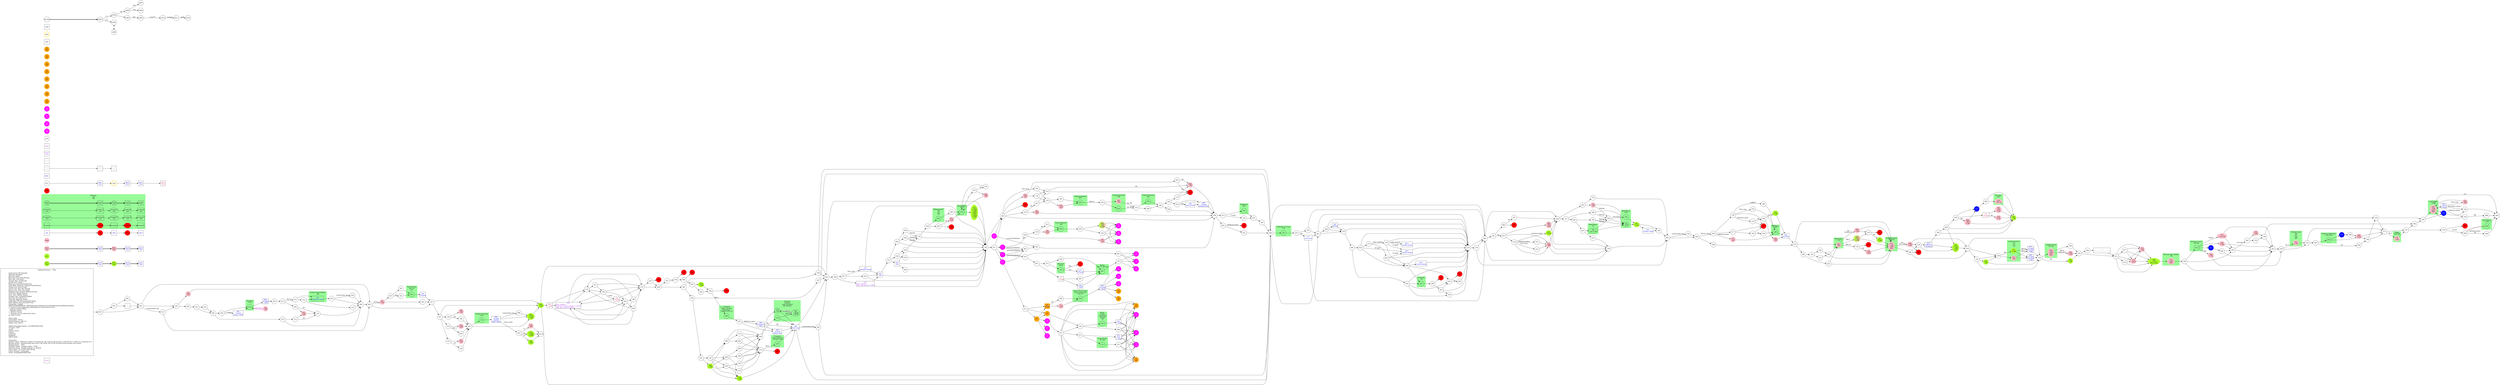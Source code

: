 digraph {
	// graph defaults
	rankdir=LR
	mclimit=50
	nodesep=.3 // changes horizontal separation of nodes
	ranksep=.4 // changes vertical separation of nodes
	node [height=.7
		width=.7
		shape=ellipse
		margin=0]
	edge[weight=5]
	stylesheet="../style.css"
	
	subgraph ShopMenu {
		node [fontcolor = "purple" shape = "rect" margin = 0.1]
		menu
	}

	// a box for a graph label
	// note that you can override the defaults set above
	title [label = "Fighting Fantasy --: Title\n\n \
		Light Green Fill: Benefits\l \
		Pink Fill: Penalties\l \
		Red Fill: Death\l \
		Blue Text: Key Items/Events\l \
		Red Text: Lost Items\l \
		Orange Text: Codewords\l \
		Purple Text: Shops\l \
		Blue Line: Forced Items/Events\l \
		Light Blue Text/Line: Optional Items/Events\l \
		Purple Line: Dice Events\l \
		Green Line: Stat Test Passed\l \
		Brown Line: Stat Test Failed\l \
		Magenta Line: Combat Related Events\l \
		Grey Text: Riddle Answer\l \
		Grey Line: Hidden Option\l \
		Orange Line: Codewords/Spells\l \
		Red Line: Possible Error\l \
		Gold Fill: Required Nodes\l \
		Light Blue Fill: Recommended Nodes\l \
		Gold Outline: Recommended Path\l \
		Green Box: Combat\l \
		SK/ST/LK/AT/AR/RS/AL: Skill/Stamina/Luck/Attack Strength/Attack Round/Resolve/Alarm\l \
		?: Chance of this happening, depending on instructions in text\l \
		*: Special Combat Rules\l \
		-: Negative Status\l \
		+: Positive Status\l \
		^: Damage can be reduced by items\l \
		@: Take 2 items\l\l \
		Starts with:\l \
		Initial Skill: 1d6+6\l \
		Initial Stamina: 2d6+12\l \
		Initial Luck: 1d6+6\l\l \
		skill/stamina/luck potion: +all SK/ST/LK&1ILK\l \
		10 meal: +4ST\l \
		sword\l \
		leather armor\l \
		lantern\l \
		tinderbox\l \
		backpack\l \
		2d6+6 gold\l\l \
		Comments:\l \
		Shadow cloak - Whenever asked to increase AL, the amount of increase is reduced by 1, down to a minimum of 1.\l \
		Resolve potion - Automatically pass next 2 RS check, but no RS increase from passing such check.\l \
		Healing herbs - +6ST.\l \
		Polished shield - Undead suffers -1ESK.\l \
		Qadarnai spear - Double damage vs undead.\l \
		Lhyss elixir - Go to 035 when drunk.\l \
		Chaos Shaman: -1ST/round\l \
		Order: item/gold/AT/SK/ST/LK\l \
		"
		shape = "box"
		margin = 0.1]
		
	subgraph Boost {
		node [style = "filled" color = "greenyellow"]
		boo1 [label = "\N\n text"]
		boo3 [label = "\N\n text"]
		078 [color = "greenyellow:pink" label = "\N\n -2ST\n +1RS"]
		094 [label = "\N\n +3ST"]
		100 [label = "\N\n +1LK?\n (first door)"]
		108 [label = "\N\n +1RS"]
		147 [label = "\N\n +1RS"]
		149 [label = "\N\n +1RS"]
		164 [label = "\N\n -1AL"]
		214 [label = "\N\n +1RS"]
		226 [color = "greenyellow:pink" label = "\N\n +1LK\n +2AL"]
		262 [label = "\N\n +1RS"]
		267 [label = "\N\n +1LK"]
		275 [label = "\N\n +1IFK\n +1FK"]
		283 [label = "\N\n +1LK"]
		302 [label = "\N\n -1AL"]
		308 [label = "\N\n +6ST"]
		313 [label = "\N\n +1LK\n +1RS\n -2AL"]
		316 [label = "\N\n +1ISK\n +1SK\n +4IST\n +4ST\n +3ILK\n +3LK"]
		318 [label = "\N\n -2AL"]
		319 [label = "\N\n +1LK"]
		382 [label = "\N\n +1ILK\n +1LK"]
		bstt
	}

	subgraph Damage {
		node [style = "filled" color = "pink"]
		dam1 [label = "\N\n text"]
		dam3 [label = "\N\n text"]
		004 [label = "\N\n -4ST"]
		014 [label = "\N\n -4ST"]
		039 [label = "\N\n -2ST"]
		042 [label = "\N\n -2ST"]
		045 [label = "\N\n -2ST"]
		066 [label = "\N\n -4ST\n +3AL"]
		072 [label = "\N\n -2ST"]
		075 [label = "\N\n -1ST"]
		076 [label = "\N\n +3AL"]
		089 [label = "\N\n -4ST\n -2RS"]
		090 [label = "\N\n -1ST"]
		104 [label = "\N\n +5AL"]
		106 [label = "\N\n +3AL"]
		109 [label = "\N\n -2RS"]
		111 [label = "\N\n -2ST"]
		148 [label = "\N\n +4AL"]
		152 [label = "\N\n -2ST"]
		154 [label = "\N\n -4ST"]
		158 [label = "\N\n -4ST"]
		159 [label = "\N\n +7AL"]
		166 [label = "\N\n -3ST"]
		172 [label = "\N\n -1dST"]
		177 [label = "\N\n -2ST"]
		188 [label = "\N\n +2AL"]
		195 [label = "\N\n -3ST\n +3AL"]
		201 [label = "\N\n -1ST"]
		207 [label = "\N\n -3ST"]
		221 [label = "\N\n -2ST"]
		222 [label = "\N\n +3AL"]
		250 [label = "\N\n -1SK\n -1DG?\n (RS)"]
		255 [label = "\N\n -1LK"]
		256 [label = "\N\n -5ST"]
		278 [label = "\N\n +2AL"]
		279 [label = "\N\n +AR AL"]
		284 [label = "\N\n +4AL"]
		288 [label = "\N\n +2AL\n -4ST?\n (RS)"]
		310 [label = "\N\n -2ST"]
		330 [label = "\N\n +2AL?\n (RS)"]
		344 [label = "\N\n -3ST"]
		345 [label = "\N\n -4ST"]
		349 [label = "\N\n +3AL"]
		355 [label = "\N\n +1d-1dAL"]
		376 [label = "\N\n -1SK"]
		379 [label = "\N\n +1AL\n -1AT?\n (RS)"]
		385 [label = "\N\n +2AL"]
		394 [label = "\N\n -3ST"]
		397 [label = "\N\n -2ST"]
		ddgg
	}
	
	subgraph Death {
		node [style = "filled" color = "red"]
		ddt
		ddt2
		monddt
		monddt2
		015
		018
		022
		056
		059
		070
		136
		155
		220
		259
		282
		286
		295
		339
		347
		364
		393
		399
		ddtt
	}

	subgraph Key_Item {
		node [fontcolor = "blue" shape = "rect"]
		key1 [label = "\N\n info" tooltip = "info text"]
		key2 [label = "\N\n text"]
		key3 [label = "\N\n text"]
		key4 [fontcolor = "crimson" label = "\N\n -text"]
		boo2 [class = "bst" label = "\N\n text"]
		boo4 [class = "bst" label = "\N\n text"]
		boo5 [class = "bst" label = "\N\n text"]
		dam2 [class = "ddg" label = "\N\n text"]
		dam4 [class = "ddg" label = "\N\n text"]
		dam5 [class = "ddg" label = "\N\n text"]
		opt
		opt2 [class = "bst"]
		opt3 [class = "bst"]
		005 [fontcolor = "crimson" label = "\N\n -1 gold"]
		033 [label = "\N\n shadow cloak"]
		043 [label = "\N\n info" tooltip = "Iola knows charm"]
		062 [label = "\N\n 10 gold\n 1 meal"]
		092 [class = "bst" label = "\N\n 50 gold\n +2ST"]
		117 [label = "\N\n iron mace"]
		137 [fontcolor = "crimson" label = "\N\n -? gold"]
		143 [label = "\N+\n resolve potion"]
		145 [class = "ddg" label = "\N\n -3ST?\n (!item)"]
		153 [label = "\N\n polished shield"]
		156 [fontcolor = "crimson" label = "\N\n -? gold"]
		175 [fontcolor = "crimson" label = "\N\n -weapon"]
		203 [label = "\N\n halberd?\n (-weapon)"]
		205 [label = "\N\n Morlak"]
		225 [label = "\N+\n resolve potion"]
		227 [label = "\N\n 25 gold"]
		241 [label = "\N\n 25 gold"]
		246 [label = "\N\n iron key"]
		247 [class = "ddg" label = "\N\n 10 gold\n iron key\n +4AL"]
		248 [label = "\N\n ? gold"]
		271 [label = "\N\n Paz\n -1 meal"]
		272 [label = "\N\n Qadarnai spear"]
		291 [label = "\N\n 6 gold"]
		296 [label = "\N\n 10 gold\n Motris coin"]
		307 [label = "\N+\n resolve potion"]
		326 [label = "\N\n iron key?\n (SK)"]
		333 [label = "\N\n info" tooltip = "Qadarnai spear, disruption charm, finger of Lhyss"]
		348 [label = "\N\n ages amulet"]
		351 [label = "\N\n 7 gold"]
		365 [class = "ddg" label = "\N\n 10 gold\n iron key\n +1AL"]
		368 [label = "\N\n 25 gold\n whistle\n Lhyss elixir"]
		386 [label = "\N\n Fays ring"]
		392 [label = "\N\n -2 meal\n sword +1DG"]
		398 [label = "\N\n 10 gold\n healing herbs"]
		kkyy
	}
	
	subgraph Key_Word {
		node [fontcolor = "grey" shape = "rect"]
		wrd1 [label = "\N\n text"]
		wrd2 [label = "\N\n text"]
		wrd3 [label = "\N\n text"]
		121 [label = "\N\n pirate"]
		123 [label = "\N\n disruption charm: 253"]
		wrdd
	}
	
	subgraph Shop {
		node [fontcolor = "purple" shape = "rect"]
		shop1 [label = "\N\n text"]
		064 [label = "\N\n 45g: puffball\l 30g (x2): healing potion (+all ST)\l 65g: fine armor (-1EDG)\l"]
		105 [label = "\N\n 15g: 3 meals\l 50g: skill potion (+1SK)\l"]
		shpp
	}
	
	subgraph Combat {
		style = "filled" color = "palegreen"
		subgraph cluster_00 {
			label = "Monster\n 0/0\n 0/0"
			mon1 [label = "\N\n text"]
			mon2 [shape = "rect" class = "kky" label = "\N\n text"]
			mon3 [label = "\N\n text"]
			mon4 [shape = "rect" class = "kky" label = "\N\n text"]
			mon5 [shape = "rect" class = "kky" label = "\N\n text"]
			monboo1 [class = "bst" label = "\N\n text"]
			monboo2 [shape = "rect" class = "bst kky" label = "\N\n text"]
			monboo3 [class = "bst" label = "\N\n text"]
			monboo4 [shape = "rect" class = "bst kky" label = "\N\n text"]
			monboo5 [shape = "rect" class = "bst kky" label = "\N\n text"]
			mondam1 [class = "ddg" label = "\N\n text"]
			mondam2 [shape = "rect" class = "ddg kky" label = "\N\n text"]
			mondam3 [class = "ddg" label = "\N\n text"]
			mondam4 [shape = "rect" class = "ddg kky" label = "\N\n text"]
			mondam5 [shape = "rect" class = "ddg kky" label = "\N\n text"]
			monopt [shape = "rect" class = "bst kky"]
			monddt
			monopt2 [shape = "rect" class = "bst kky"]
			monddt2
			monopt3 [shape = "rect" class = "bst kky"]
		}

		subgraph cluster_01 {
			label = "Chaos Pirate Ogre\n Chaos Pirate Orc\n 7/10 7/7"
			006
		}
		
		subgraph cluster_02 {
			label = "Lord Mortis\n 11/20"
			028
		}
		
		subgraph cluster_03 {
			label = "Baldy\n Tusker\n Shortstuff\n 6/8 6/9\n 9/6"
			036
		}
		
		subgraph cluster_04 {
			label = "Werewight\n 7/12"
			042
		}
		
		subgraph cluster_05 {
			label = "Chaos Shaman*\n 8/9"
			058
		}
		
		subgraph cluster_06 {
			label = "Wight\n 8/10 9/9"
			076
		}
		
		subgraph cluster_07 {
			label = "Whipperwolf*\n 7/8\n 8/7\n 8/9"
			095
		}
		
		subgraph cluster_08 {
			label = "Skull Beast\n 9/10"
			115 [label = "\N\n -1DG"]
			182
		}
		
		subgraph cluster_09 {
			label = "Vampire\n Vampire\n Lady Lotmora*\n 5/5 5/5 9/11"
			120 [label = "\N\n -2AT"]
			150
			363 [label = "\N\n +2ESK\n +5EST"]
		}
		
		subgraph cluster_10 {
			label = "A Murder of Crows\n 7/9"
			142
		}
		
		subgraph cluster_11 {
			label = "Undead Archer*\n 7/5\n 7/4\n 7/4"
			147
			397
		}
		
		subgraph cluster_13 {
			label = "Chaos Pirate\n 6/7 8/6"
			151
		}
		
		subgraph cluster_14 {
			label = "Baracas*\n 10/15"
			167
		}
		
		subgraph cluster_17 {
			label = "2 Vampire\n Lady Lotmora*\n 7/9 6/8 11/18"
			190
		}
		
		subgraph cluster_18 {
			label = "Thrasher\n 7/13"
			192
		}
		
		subgraph cluster_19 {
			label = "Knight of Alptraum\n 10/9 10/9"
			204
		}
		
		subgraph cluster_20 {
			label = "Rock Golem\n 9/17"
			216
		}
		
		subgraph cluster_21 {
			label = "Undead Guard\n 6/5\n 5/7\n 6/6\n 6/6"
			222
		}
		
		subgraph cluster_22 {
			label = "Captain Jarmesh\n 8/4"
			240
			345
		}
		
		subgraph cluster_23 {
			label = "Lord Mortis\n 10/20"
			250
		}
		
		subgraph cluster_24 {
			label = "Captain Jarmesh\n 8/2"
			254
		}
		
		subgraph cluster_25 {
			label = "Wolfpack*\n 8/13"
			263
		}
		
		subgraph cluster_26 {
			label = "Undead Tomb-Robber\n 6/8"
			272
		}
		
		subgraph cluster_27 {
			label = "Nycterin\n 9/15"
			279
		}
		
		subgraph cluster_28 {
			label = "Giant Ant\n 7/8"
			287
		}
		
		subgraph cluster_29 {
			label = "Undead Guard\n 6/7 7/6"
			288
		}
		
		subgraph cluster_30 {
			label = "Skeleton Guard\n 9/8 9/9"
			293
		}
		
		subgraph cluster_31 {
			label = "Captain Jarmesh\n 8/11"
			294
		}
		
		subgraph cluster_32 {
			label = "Pirate\n 6/8 7/7 8/6 7/9"
			297
		}
		
		subgraph cluster_33 {
			label = "2 Vampire\n Lady Lotmora\n Kandogor*\n 7/9 6/8 11/18 7/7"
			309
		}
		
		subgraph cluster_34 {
			label = "Davmori the Undead\n 7/8"
			330
		}
		
		subgraph cluster_35 {
			label = "Temple Guardian\n 9/10"
			334
		}
		
		subgraph cluster_36 {
			label = "Skull Beast\n ?/?"
			342 [label = "\N\n win 2 AR"]
		}
		
		subgraph cluster_39 {
			label = "Kandogor\n 8/8"
			366
		}
		
		subgraph cluster_40 {
			label = "Undead Guard\n 7/9 6/10"
			379
		}
		
		subgraph cluster_41 {
			label = "Chaos Pirate\n 6/6 7/5\n 8/7"
			381
		}
				cbtt
	}
	
	subgraph Area_1 {
		node [style = "filled" color = "blue" fontcolor = "white" fixedsize = true label = "253"]
		253.1
		253.2
		253.3
		253.4
	}
	
	subgraph Area_2 {
		node [style = "filled" color = "magenta" fontcolor = "white" fixedsize = true label = "To\n 051"]
		051 [label = "\N"]
		051.1
		051.2
		051.3
		051.4
	}
	
	subgraph Area_3 {
		node [style = "filled" color = "magenta" fontcolor = "white" fixedsize = true label = "To\n 131"]
		131 [label = "\N"]
		131.1
		131.2
		131.3
		131.4
	}
	
	subgraph Area_4 {
		node [style = "filled" color = "magenta" fontcolor = "white" fixedsize = true label = "To\n 171"]
		171 [label = "\N"]
		171.1
		171.2
		171.3
		171.4
	}
	
	subgraph Area_5 {
		node [style = "filled" color = "magenta" fontcolor = "white" fixedsize = true label = "To\n 311"]
		311 [label = "\N"]
		311.1
		311.2
		311.3
		311.4
		311.5
		311.6
		311.7
	}
	
	subgraph Area_6 {
		node [style = "filled" color = "orange" fixedsize = true label = "To\n 251"]
		251 [label = "\N"]
		251.1
		251.2
		251.3
		251.4
	}
	
	subgraph Area_7 {
		node [style = "filled" color = "orange" fixedsize = true label = "To\n 071"]
		071 [label = "\N"]
		071.1
		071.2
		071.3
		071.4
	}
	
	subgraph Area_8 {
		node [style = "filled" color = "orange" fixedsize = true label = "To\n 291"]
		291 [style = "filled" color = "orange"]
		291.1
		291.2
		291.3
		291.4
	}
	
	subgraph Optional {
		node [shape = "rect" class = "opt kky"]
		opt [class = "opt kky"]
		monopt [class = "opt kky"]
		opt2 [class = "opt kky"]
		monopt2 [class = "opt kky"]
		opt3 [class = "opt kky"]
		monopt3 [class = "opt kky"]
		optt
	}
	
	subgraph Path {
		node [class = "path" penwidth = 3 color = "gold"]
		txt2
		key2 [class = "path"]
		wrd2 [class = "path"]
		key3
		wrd3
		boo3 [class = "path"]
		boo4 [class = "path bst"]
		boo5
		dam3 [class = "path"]
		dam4 [class = "path ddg"]
		dam5
		monboo3 [class = "path bst"]
		monboo4 [class = "path bst kky"]
		monboo5
		mondam3 [class = "path ddg"]
		mondam4 [class = "path ddg kky"]
		mondam5
		mon3 [class = "path"]
		mon4 [class = "path kky"]
		ddt2 [class = "path"]
		opt3 [class = "path opt kky"]
		monddt2 [class = "path"]
		monopt3 [class = "path opt kky"]
		pptt
	}
	
	subgraph Required {
		node [shape = "rect" class = "req kky"]
		key3 [class = "req kky"]
		wrd3 [class = "req kky"]
		boo5 [class = "req kky"]
		dam5 [class = "req kky"]
		monboo5 [class = "req kky"]
		mondam5 [class = "req kky"]
		mon5 [class = "req kky"]
		400 [class = "req" shape = "octagon"]
	}
	
	subgraph Required2 {
		node [shape = "rect" class = "req2 kky"]
		req2 [class = "req2 kky"]
	}
	
	mon1 -> mon2 -> mon3 -> mon4 -> mon5 [penwidth = 3]
	boo1 -> boo2 -> boo3 -> boo4 -> boo5 [penwidth = 3]
	dam1 -> dam2 -> dam3 -> dam4 -> dam5 [penwidth = 3]
	txt1 -> key1 -> txt2 -> key2 -> key3 -> key4
	wrd1 -> wrd2 -> wrd3
	opt -> ddt -> opt2 -> ddt2 -> opt3
	monboo1 -> monboo2 -> monboo3 -> monboo4 -> monboo5
	mondam1 -> mondam2 -> mondam3 -> mondam4 -> mondam5
	monopt -> monddt -> monopt2 -> monddt2 -> monopt3

	myTitle -> z001 [penwidth = 3]
	z001 -> z002 [class = "dice" label = "1-3"]
	z001 -> z003 [class = "dice" label = "4-6"]
	z002 -> z004 [class = "pass" label = "LK"]
	z002 -> z005 [class = "fail"]
	z003 -> z006 [dir = "both"]
	z004 -> z007 [class = "req" label = "req"]
	z004 -> z008 [class = "opt" label = "-opt"]
	z005 -> z009 [class = "info" label = "info"]
	z009 -> z010 [class = "err" label = "error(?)"]
	z010 -> z011 [class = "cbt" label = "escape"]
	z011 -> z012 [class = "skl" label = "spell"]
	{
		rank = same
		z003
		z006
	}

	title -> 001
	001 -> 041
	001 -> 021
	002 -> 126 [class = "opt" label = "-communing ring"]
	002 -> 228
	003 -> 061
//	004 -> 250
	250 -> 004 [dir = back]
	005 -> 064
	005 -> 135
	005 -> 034
	006 -> 062
	007 -> 119
	007 -> 314
	008 -> 303
	009 -> 024
	009 -> 122
	010 -> 342
	010 -> 217
	011 -> 383
	011 -> 051
	011 -> 131
	011 -> 171
	012 -> 361
	013 -> 102 [class = "opt" label = "-3 meal"]
	013 -> 263
	014 -> 294
	015
	016 -> 116
	016 -> 162
	016 -> 323
	016 -> 287
	017 -> 103
	017 -> 074
	017 -> 138
	017 -> 094
	018
	019 -> 055
	019 -> 095
	020 -> 060
	020 -> 170
	021 -> 181
	021 -> 061
	021 -> 101 [class = "opt" label = "-communing ring"]
	022
	023 -> 108
	023 -> 129
	024 -> 042
	024 -> 379
	025 -> 225 [class = "opt" label = "35 gold"]
	025 -> 173
	025 -> 200
	025 -> 116
	026 -> 186
	027 -> 202
	028 -> 400
	029 -> 044 [class = "pass" label = "LK"]
	029 -> 204 [class = "fail"]
	030 -> 242
	030 -> 337
	031 -> 077
	031 -> 233
	031 -> 172
	031 -> 376
	031 -> 100
	032 -> 003
	033 -> 350
	034 -> 360
	034 -> 390
	035 -> 154 [class = "dice" label = "1-2"]
	035 -> 308 [class = "dice" label = "3-4"]
	035 -> 275 [class = "dice" label = "5-6"]
//	035 -> 368
	036 -> 351
	037 -> 067
	037 -> 097
	038 -> 118
	038 -> 255
	039 -> 303
	040 -> 047
	040 -> 070
	041 -> 121
	041 -> 081
	042 -> 226 [class = "cbt" label = "AR&le;7"]
	042 -> 284 [class = "cbt" label = "win\n 8&le;AR&le;10"]
	042 -> 178 [class = "cbt" label = "AR>10"]
	043 -> 280
	043 -> 300
	043 -> 165
	044 -> 184
	045 -> 174
	045 -> 053
	046 -> 142
	046 -> 085
	046 -> 223
	047 -> 214
	047 -> 244
	048 -> 208 [class = "pass" label = "Qadarnai spear\n SK"]
	048 -> 028 [color = "brown:black"]
	049 -> 068
	050 -> 182 [class = "req" label = "iron mace"]
	050 -> 115
	051 -> 091 [class = "req" label = "searched Keladon"]
	051 -> 211
	052 -> 392 [class = "opt" label = "-2 meal"]
	052 -> 192
	053 -> 090 [class = "pass" label = "LK"]
	053 -> 059 [class = "fail"]
	054 -> 345
	054 -> 240
	055 -> 075 [class = "pass" label = "LK"]
	055 -> 136 [class = "fail"]
	056
	057 -> 089
	057 -> 109
	057 -> 179
	058 -> 305
	059
	060 -> 150 [class = "pass" label = "RS"]
	060 -> 120 [class = "fail"]
	061 -> 201 [class = "pwd" label = "pirate"]
	061 -> 141
	062 -> 251.1
	062 -> 071.2
	062 -> 171.4
	062 -> 131.4
	062 -> 311.5
	063 -> 116
	063 -> 162
	063 -> 323
	064 -> 034
	064 -> 135
	064 -> 273
	065 -> 022 [class = "req" label = "Qadarnai spear"]
	065 -> 353
	066 -> 302
	067 -> 051.2
	067 -> 171.2
	067 -> 311.3
	068 -> 042
	068 -> 379
	069 -> 279
	069 -> 302
	070
	071 -> 251
	071 -> 291
	071 -> 171.3
	071 -> 131.3
	071 -> 311.4
	072 -> 132
	073 -> 153 [class = "req" label = "Fays ring"]
	073 -> 243
	074 -> 008 [class = "pass" label = "RS+1"]
	074 -> 039 [class = "fail"]
	075 -> 216
	076 -> 315
	077 -> 172
	077 -> 376
	077 -> 100
	078 -> 051.1
	078 -> 131.1
	078 -> 311.1
	079 -> 348 [class = "req" label = "Paz"]
	079 -> 398
	080 -> 025
	080 -> 016
	081 -> 021
	082 -> 357 [class = "pass" label = "LK"]
	082 -> 393 [class = "fail"]
	083 -> 245
	083 -> 302
	083 -> 313
	084 -> 163
	084 -> 343
	085 -> 030
	085 -> 193
	085 -> 329
	086 -> 071.1
	086 -> 291.1
	086 -> 171.1
	086 -> 131.2
	086 -> 311.2
	087 -> 225 [class = "opt" label = "-35 gold"]
	087 -> 200
	087 -> 116
	088 -> 400
	089 -> 030
	089 -> 329
	090 -> 186
	091 -> 391
	092 -> 352
	093 -> 046
	093 -> 325
	094 -> 005
	094 -> 325
	094 -> 046
	095 -> 196
	096 -> 382
	097 -> 137
	097 -> 277
	098 -> 385
	099 -> 194
	100 -> 330
	101 -> 181
	101 -> 061
	102 -> 027
	103 -> 238 [class = "pass" label = "LK"]
	103 -> 207 [class = "fail"]
	104 -> 163
	104 -> 343
	105 -> 333
	105 -> 165
	106 -> 302
	107 -> 046
	107 -> 325
	108 -> 269
	108 -> 249
	108 -> 149
	108 -> 209
	109 -> 030
	109 -> 329
	110 -> 304 [class = "pass" label = "SK"]
	110 -> 155 [class = "fail"]
	111 -> 006
	112 -> 132 [class = "pass" label = "LK"]
	112 -> 072 [class = "fail"]
	113 -> 060
	113 -> 170
	114 -> 090 [class = "pass" label = "LK"]
	114 -> 059 [class = "fail"]
	115 -> 267
	116 -> 085
	116 -> 370
	117 -> 085
	117 -> 223
	118 -> 215 [class = "pass" label = "SK"]
	118 -> 158 [class = "fail"]
	119 -> 014
	119 -> 187
	120 -> 363 [dir = both color = "magenta:black" fontcolor = "magenta" label = "AR>9"]
	120 -> 386
	121 -> 021
	122 -> 049
	122 -> 210
	123 -> 031
	124 -> 358
	124 -> 377
	125 -> 099
	125 -> 254
	126 -> 228
	127 -> 043
	127 -> 268
	127 -> 218
	128 -> 203
	128 -> 313
	129 -> 269
	129 -> 249
	129 -> 149
	129 -> 209
	130 -> 307 [class = "opt" label = "-ages amulet"]
	130 -> 225 [class = "opt" label = "-35 gold"]
	130 -> 200
	130 -> 116
	131 -> 091 [class = "req" label = "searched Keladon"]
	131 -> 037
	132 -> 003
	133 -> 029
	133 -> 377
	134 -> 019
	134 -> 165
	135 -> 183
	135 -> 213
	136
	137 -> 387
	137 -> 248
	138 -> 189 [class = "pass" label = "SK"]
	138 -> 166 [class = "fail"]
	139 -> 110 [class = "req" label = "Qadarnai spear"]
	139 -> 346 [class = "req" label = "puffball"]
	139 -> 270 [class = "req" label = "-Fays ring"]
	139 -> 155
	140 -> 164 [class = "pass" label = "LK"]
	140 -> 288 [class = "fail"]
	141 -> 017
	141 -> 094
	142 -> 237
	143 -> 116
	144 -> 009
	144 -> 042
	144 -> 379
	145 -> 234 [class = "req" label = "Qadarnai spear"]
	145 -> 004 [class = "req" label = "-Fays ring"]
	145 -> 338 [class = "req" label = "disruption charm"]
//	145 -> 250
	146 -> 163
	146 -> 396
	147 -> 365
	147 -> 247 [class = "cbt" label = "AR>8"]
	148 -> 379
	149 -> 386
	150 -> 363 [class = "cbt" label = "AR>9"]
	150 -> 386
	151 -> 231
//	152 -> 192
	153 -> 333
	153 -> 165
	154 -> return
	155
	156 -> 034
	156 -> 064
	156 -> 273
	157 -> 109
	158 -> 058
	159 -> 239
	160 -> 050 [class = "req" label = "Morlak"]
	160 -> 115
	161 -> 141
	162 -> 116
	163 -> 239
	164 -> 324
	165 -> 011
	165 -> 383
	166 -> 303
	167 -> 227 [class = "cbt" label = "win"]
	167 -> 347 [class = "cbt" label = "lose"]
	168 -> 105
	168 -> 073
	169 -> 040
	169 -> 018
	170 -> 190 [class = "pass" label = "RS-2"]
	170 -> 220 [class = "fail"]
	171 -> 091 [class = "req" label = "searched Keladon"]
	171 -> 038
	172 -> 376 [dir = both]
	172 -> 100
	173 -> 130 [class = "req" label = "ages amulet"]
	173 -> 087
	174 -> 119
	174 -> 314
	175 -> 106 [class = "pass" label = "LK"]
	175 -> 195 [class = "fail"]
	176 -> 318
	176 -> 199
	176 -> 140
	177 -> 366
	178 -> 148 [class = "pass" label = "LK"]
	178 -> 364 [class = "fail"]
	179 -> 109
	179 -> 157 [class = "opt" label = "Qadarnai spear"]
	179 -> 283 [class = "opt" label = "polished shield"]
	179 -> 375 [class = "opt" label = "iron mace"]
	180 -> 258 [class = "pass" label = "LK"]
	180 -> 155 [class = "fail"]
	181 -> 221
	181 -> 281
	182 -> 267
	183 -> 156 [class = "opt" label = "2 gold"]
	183 -> 034
	183 -> 064
	183 -> 273
	184 -> 124
	184 -> 377
	185 -> 060
	185 -> 170
	186 -> 065
	186 -> 013
	187 -> 294
	188 -> 286
	188 -> 230
	188 -> 128
	189 -> 303
	190 -> 386
	191 -> 036
	191 -> 086
	192 -> 152 [dir = both color = "magenta:black" fontcolor = "magenta" label = "EAT&ge;18"]
	192 -> 092
	193 -> 057 [class = "pass" label = "RS"]
	193 -> 082 [class = "fail"]
	194 -> 026
	194 -> 354
	195 -> 302
	196 -> 216
	197 -> 051.2
	197 -> 171.2
	197 -> 311.3
	198 -> 309 [class = "pass" label = "RS-2"]
	198 -> 399 [class = "fail"]
	199 -> 147 [class = "pass" label = "RS"]
	199 -> 397 [class = "fail"]
	200 -> 116
	200 -> 143
	200 -> 323
	200 -> 287 [weight = 10]
	201 -> 261
	201 -> 161
	202 -> 046
	203 -> 313
	203 -> 362
	204 -> 385
	205 -> 116
	205 -> 335
	206 -> 006
	207 -> 303
	208 -> 400
	209 -> 113
	209 -> 020
	209 -> 060
	210 -> 068
	211 -> 071
	211 -> 251
	211 -> 291
	212 -> 312 [class = "pass" label = "RS+2"]
	212 -> 292 [class = "fail"]
	213 -> 183
	213 -> 273
	214 -> 198
	215 -> 058
	216 -> 276 [class = "dice" label = "1"]
	216 -> 316 [weight = 10]
	217 -> 329
	218 -> 320
	218 -> 300
	219 -> 262 [class = "pass" label = "RS"]
	219 -> 282 [class = "fail"]
	220
	221 -> 003
	222 -> 133
	223 -> 369
	223 -> 335
	223 -> 116
	224 -> 119
	224 -> 314
	225 -> 116
	226 -> 219
	226 -> 379
	227 -> 297
	228 -> 285 [class = "req" label = "Mortis coin"]
	228 -> 388
	229 -> 046
	229 -> 325
	230 -> 176
	230 -> 199
	230 -> 140
	231 -> 071.1
	231 -> 291.1
	231 -> 171.1
	231 -> 131.2
	231 -> 311.2
	232 -> 003
	233 -> 172
	233 -> 376
	233 -> 100
//	234 -> 250 [class = "fail"]
	250 -> 234 [dir = back class = "fail"]
	234 -> 088 [class = "pass" label = "SK"]
	235 -> 339
	235 -> 298
//	236 -> 216
	216 -> 236 [dir = back]
	237 -> 117 [class = "pass" label = "RS"]
	237 -> 322 [class = "fail"]
	238 -> 303
	239 -> 222 [class = "pass" label = "AL-3"]
	239 -> 133 [class = "fail"]
	240 -> 125 [class = "cbt" label = "win AR"]
	241 -> 141
	242 -> 310
	242 -> 373
	243 -> 333
	243 -> 165
	244 -> 198
	245 -> 066 [class = "pass" label = "RS"]
	245 -> 175 [class = "fail"]
	246 -> 144
	247 -> 140
	248 -> 297
	249 -> 185
	249 -> 374
	249 -> 149
	250 -> 145 [dir = both]
	250 -> 400 [class = "cbt" label = "win"]
	251 -> 331
	251 -> 191
	252 -> 032 [class = "opt" label = "-communing ring"]
	252 -> 003
	066 -> 253.1 -> 069 
	204 -> 253.2 -> 098
	245 -> 253.1
	250 -> 253.3 -> 338
	293 -> 253.4 -> 084
	358 -> 253.3
	254 -> 194
	255 -> 051.1
	255 -> 131.1
	255 -> 311.1
//	256 -> 216
	216 -> 256 [dir = back]
	257 -> 326 [class = "req" label = "Qadarnai spear"]
	257 -> 296
	258 -> 366
	259
	260 -> 116
	261 -> 341 [class = "pass" label = "LK"]
	261 -> 301 [class = "fail"]
	262 -> 379
	263 -> 027
	264 -> 278
	264 -> 336
	265 -> 010
	265 -> 160
	266 -> 123
	267 -> 033
	267 -> 350
	268 -> 340
	268 -> 380
	268 -> 165
	269 -> 289
	269 -> 359
	269 -> 149
	270 -> 366
	271 -> 071.1
	271 -> 291.1
	271 -> 171.1
	271 -> 131.2
	271 -> 311.2
	272 -> 252
	273 -> 235
	273 -> 298
	274 -> 007 [class = "pass" label = "LK"]
	274 -> 394 [class = "fail"]
	275 -> return
	276 -> 236 [class = "pass" label = "LK"]
	276 -> 256 [class = "fail"]
	277 -> 167
	277 -> 328
	278 -> 146
	279 -> 302
	280 -> 165
	281 -> 321
	282
	283 -> 030
	283 -> 329
	284 -> 219
	284 -> 379
	285 -> 177 [class = "req" label = "polished shield"]
	285 -> 139
	285 -> 317
	286
	287 -> 299 [weight = 10]
	288 -> 349 [class = "cbt" label = "AR>4\n both alive"]
	288 -> 306
	289 -> 060
	289 -> 170
	290 -> 163
	290 -> 343
	290 -> 293
	291 -> 206 [class = "pass" label = "LK"]
	291 -> 111 [class = "fail"]
	292 -> 132 [class = "pass" label = "LK"]
	292 -> 072 [class = "fail"]
	293 -> 355 [class = "cbt" label = "AR&le;6"]
	293 -> 104
	293 -> 159 [class = "cbt" label = "flee"]
	294 -> 054 [class = "cbt" label = "EST&le;5"]
	295
	296 -> 386
	297 -> 197
	298 -> 327
	298 -> 367
	299 -> 063
	299 -> 259
	300 -> 134 [class = "req" label = "whistle"]
	300 -> 165
	301 -> 381
	302 -> 124
	303 -> 334
	303 -> 382
	304 -> 319 [class = "pass" label = "LK"]
	304 -> 344 [class = "fail"]
	305 -> 356
	305 -> 078
	306 -> 324
	307 -> 116
	308 -> return
	309 -> 257
	310 -> 050 [class = "req" label = "Morlak"]
	310 -> 115
	311 -> 391 [class = "req" label = "searched Keladon"]
	311 -> 383
	312 -> 372
	312 -> 272
	313 -> 230
	314 -> 090 [weight = 1 class = "pass" label = "LK"]
	314 -> 059 [weight = 1 class = "fail"]
	315 -> 396
	315 -> 378
	316 -> 165
	317 -> 155
	317 -> 180
	318 -> 199
	318 -> 140
	319 -> 246
	320 -> 165
	321 -> 361
	321 -> 012
	322 -> 085
	322 -> 223
	323 -> 260 [class = "pass" label = "LK"]
	323 -> 295 [class = "fail"]
	324 -> 266
	324 -> 031
	325 -> 168
	325 -> 165
	326 -> 296 [class = "fail"]
	326 -> 386 [class = "pass" label = "SK"]
	327 -> 169
	328 -> 297
	329 -> 002
	330 -> 290
	331 -> 371
	331 -> 191
	331 -> 071.1
	331 -> 291.1
	331 -> 171.1
	331 -> 131.2
	331 -> 311.2
	332 -> 003
	332 -> 112
	333 -> 127
	333 -> 165
	334 -> 368
	335 -> 080
	335 -> 116
	336 -> 146
	337 -> 265
	337 -> 389
	338 -> 400
	339
	340 -> 134 [class = "req" label = "whistle"]
	340 -> 165
	341 -> 381
	342 -> 050 [class = "req" label = "Morlak"]
	342 -> 115
	343 -> 264 [class = "req" label = "iron key"]
	343 -> 163
	344 -> 246
	345 -> 125 [class = "cbt" label = "win AR"]
	346 -> 366
	347
	348 -> 398
	349 -> 324
	350 -> 002
	351 -> 071.1
	351 -> 291.1
	351 -> 171.1
	351 -> 131.2
	351 -> 311.2
	352 -> 212
	353 -> 046
	354 -> 114
	354 -> 079
	355 -> 163
	355 -> 343
	356 -> 051.1
	356 -> 131.1
	356 -> 311.1
	357 -> 030
	358 -> 250
	359 -> 060
	359 -> 170
	360 -> 135
	360 -> 064
	360 -> 273
	361 -> 052
	361 -> 332
	362 -> 302
	362 -> 083
//	363 -> 120
	364
	365 -> 140
	366 -> 246
	367 -> 229
	367 -> 395
	368 -> 035 [class = "pwd" label = "Lhyss elixir"]
	368 -> 382
	368 -> 096 [class = "opt" label = "-communing ring"]
	369 -> 205
	369 -> 116
	369 -> 335
	370 -> 085
	370 -> 002
	371 -> 271
	371 -> 151
	372 -> 272
	372 -> 232
	373 -> 002
	374 -> 060
	374 -> 170
	375 -> 109
//	376 -> 172
	376 -> 100
	377 -> 076 [class = "pass" label = "AL-4"]
	377 -> 315 [class = "fail"]
	378 -> 056 [class = "fail"]
	378 -> 048 [class = "pass" label = "AL&le;8"]
	379 -> 188 [class = "cbt" label = "win\n lose 2AR"]
	379 -> 384
	380 -> 134 [class = "req" label = "whistle"]
	380 -> 165
	381 -> 241
	382 -> 094
	383 -> 186
	383 -> 015
	383 -> 045
	383 -> 274
	383 -> 224 [class = "opt" label = "-Fays ring"]
	384 -> 286
	384 -> 230
	384 -> 128
	385 -> 184
	385 -> 377
	386 -> 046
	386 -> 325
	386 -> 093 [class = "opt" label = "-communing ring"]
	387 -> 297
	388 -> 144
	389 -> 050 [class = "req" label = "Morlak"]
	389 -> 115
	390 -> 135
	390 -> 064
	390 -> 273
	391 -> 186
	392 -> 192
	393
	394 -> 186
	395 -> 023
	395 -> 107
	396 -> 358
	397 -> 365
	397 -> 247 [class = "cbt" label = "AR>8"]
	398 -> 186
	399
	400
/*
	001 [fontsize=25]
	002 [fontsize=25]
	003 [fontsize=25]
	004 [fontsize=25]
	005 [fontsize=25]
	006 [fontsize=25]
	007 [fontsize=25]
	008 [fontsize=25]
	009 [fontsize=25]
	010 [fontsize=25]
	011 [fontsize=25]
	012 [fontsize=25]
	013 [fontsize=25]
	014 [fontsize=25]
	015 [fontsize=25]
	016 [fontsize=25]
	017 [fontsize=25]
	018 [fontsize=25]
	019 [fontsize=25]
	020 [fontsize=25]
	021 [fontsize=25]
	022 [fontsize=25]
	023 [fontsize=25]
	024 [fontsize=25]
	025 [fontsize=25]
	026 [fontsize=25]
	027 [fontsize=25]
	028 [fontsize=25]
	029 [fontsize=25]
	030 [fontsize=25]
	031 [fontsize=25]
	032 [fontsize=25]
	033 [fontsize=25]
	034 [fontsize=25]
	035 [fontsize=25]
	036 [fontsize=25]
	037 [fontsize=25]
	038 [fontsize=25]
	039 [fontsize=25]
	040 [fontsize=25]
	041 [fontsize=25]
	042 [fontsize=25]
	043 [fontsize=25]
	044 [fontsize=25]
	045 [fontsize=25]
	046 [fontsize=25]
	047 [fontsize=25]
	048 [fontsize=25]
	049 [fontsize=25]
	050 [fontsize=25]
	051 [fontsize=25]
	052 [fontsize=25]
	053 [fontsize=25]
	054 [fontsize=25]
	055 [fontsize=25]
	056 [fontsize=25]
	057 [fontsize=25]
	058 [fontsize=25]
	059 [fontsize=25]
	060 [fontsize=25]
	061 [fontsize=25]
	062 [fontsize=25]
	063 [fontsize=25]
	064 [fontsize=25]
	065 [fontsize=25]
	066 [fontsize=25]
	067 [fontsize=25]
	068 [fontsize=25]
	069 [fontsize=25]
	070 [fontsize=25]
	071 [fontsize=25]
	072 [fontsize=25]
	073 [fontsize=25]
	074 [fontsize=25]
	075 [fontsize=25]
	076 [fontsize=25]
	077 [fontsize=25]
	078 [fontsize=25]
	079 [fontsize=25]
	080 [fontsize=25]
	081 [fontsize=25]
	082 [fontsize=25]
	083 [fontsize=25]
	084 [fontsize=25]
	085 [fontsize=25]
	086 [fontsize=25]
	087 [fontsize=25]
	088 [fontsize=25]
	089 [fontsize=25]
	090 [fontsize=25]
	091 [fontsize=25]
	092 [fontsize=25]
	093 [fontsize=25]
	094 [fontsize=25]
	095 [fontsize=25]
	096 [fontsize=25]
	097 [fontsize=25]
	098 [fontsize=25]
	099 [fontsize=25]
	100 [fontsize=25]
	101 [fontsize=25]
	102 [fontsize=25]
	103 [fontsize=25]
	104 [fontsize=25]
	105 [fontsize=25]
	106 [fontsize=25]
	107 [fontsize=25]
	108 [fontsize=25]
	109 [fontsize=25]
	110 [fontsize=25]
	111 [fontsize=25]
	112 [fontsize=25]
	113 [fontsize=25]
	114 [fontsize=25]
	115 [fontsize=25]
	116 [fontsize=25]
	117 [fontsize=25]
	118 [fontsize=25]
	119 [fontsize=25]
	120 [fontsize=25]
	121 [fontsize=25]
	122 [fontsize=25]
	123 [fontsize=25]
	124 [fontsize=25]
	125 [fontsize=25]
	126 [fontsize=25]
	127 [fontsize=25]
	128 [fontsize=25]
	129 [fontsize=25]
	130 [fontsize=25]
	131 [fontsize=25]
	132 [fontsize=25]
	133 [fontsize=25]
	134 [fontsize=25]
	135 [fontsize=25]
	136 [fontsize=25]
	137 [fontsize=25]
	138 [fontsize=25]
	139 [fontsize=25]
	140 [fontsize=25]
	141 [fontsize=25]
	142 [fontsize=25]
	143 [fontsize=25]
	144 [fontsize=25]
	145 [fontsize=25]
	146 [fontsize=25]
	147 [fontsize=25]
	148 [fontsize=25]
	149 [fontsize=25]
	150 [fontsize=25]
	151 [fontsize=25]
	152 [fontsize=25]
	153 [fontsize=25]
	154 [fontsize=25]
	155 [fontsize=25]
	156 [fontsize=25]
	157 [fontsize=25]
	158 [fontsize=25]
	159 [fontsize=25]
	160 [fontsize=25]
	161 [fontsize=25]
	162 [fontsize=25]
	163 [fontsize=25]
	164 [fontsize=25]
	165 [fontsize=25]
	166 [fontsize=25]
	167 [fontsize=25]
	168 [fontsize=25]
	169 [fontsize=25]
	170 [fontsize=25]
	171 [fontsize=25]
	172 [fontsize=25]
	173 [fontsize=25]
	174 [fontsize=25]
	175 [fontsize=25]
	176 [fontsize=25]
	177 [fontsize=25]
	178 [fontsize=25]
	179 [fontsize=25]
	180 [fontsize=25]
	181 [fontsize=25]
	182 [fontsize=25]
	183 [fontsize=25]
	184 [fontsize=25]
	185 [fontsize=25]
	186 [fontsize=25]
	187 [fontsize=25]
	188 [fontsize=25]
	189 [fontsize=25]
	190 [fontsize=25]
	191 [fontsize=25]
	192 [fontsize=25]
	193 [fontsize=25]
	194 [fontsize=25]
	195 [fontsize=25]
	196 [fontsize=25]
	197 [fontsize=25]
	198 [fontsize=25]
	199 [fontsize=25]
	200 [fontsize=25]
	201 [fontsize=25]
	202 [fontsize=25]
	203 [fontsize=25]
	204 [fontsize=25]
	205 [fontsize=25]
	206 [fontsize=25]
	207 [fontsize=25]
	208 [fontsize=25]
	209 [fontsize=25]
	210 [fontsize=25]
	211 [fontsize=25]
	212 [fontsize=25]
	213 [fontsize=25]
	214 [fontsize=25]
	215 [fontsize=25]
	216 [fontsize=25]
	217 [fontsize=25]
	218 [fontsize=25]
	219 [fontsize=25]
	220 [fontsize=25]
	221 [fontsize=25]
	222 [fontsize=25]
	223 [fontsize=25]
	224 [fontsize=25]
	225 [fontsize=25]
	226 [fontsize=25]
	227 [fontsize=25]
	228 [fontsize=25]
	229 [fontsize=25]
	230 [fontsize=25]
	231 [fontsize=25]
	232 [fontsize=25]
	233 [fontsize=25]
	234 [fontsize=25]
	235 [fontsize=25]
	236 [fontsize=25]
	237 [fontsize=25]
	238 [fontsize=25]
	239 [fontsize=25]
	240 [fontsize=25]
	241 [fontsize=25]
	242 [fontsize=25]
	243 [fontsize=25]
	244 [fontsize=25]
	245 [fontsize=25]
	246 [fontsize=25]
	247 [fontsize=25]
	248 [fontsize=25]
	249 [fontsize=25]
	250 [fontsize=25]
	251 [fontsize=25]
	252 [fontsize=25]
	253 [fontsize=25]
	254 [fontsize=25]
	255 [fontsize=25]
	256 [fontsize=25]
	257 [fontsize=25]
	258 [fontsize=25]
	259 [fontsize=25]
	260 [fontsize=25]
	261 [fontsize=25]
	262 [fontsize=25]
	263 [fontsize=25]
	264 [fontsize=25]
	265 [fontsize=25]
	266 [fontsize=25]
	267 [fontsize=25]
	268 [fontsize=25]
	269 [fontsize=25]
	270 [fontsize=25]
	271 [fontsize=25]
	272 [fontsize=25]
	273 [fontsize=25]
	274 [fontsize=25]
	275 [fontsize=25]
	276 [fontsize=25]
	277 [fontsize=25]
	278 [fontsize=25]
	279 [fontsize=25]
	280 [fontsize=25]
	281 [fontsize=25]
	282 [fontsize=25]
	283 [fontsize=25]
	284 [fontsize=25]
	285 [fontsize=25]
	286 [fontsize=25]
	287 [fontsize=25]
	288 [fontsize=25]
	289 [fontsize=25]
	290 [fontsize=25]
	291 [fontsize=25]
	292 [fontsize=25]
	293 [fontsize=25]
	294 [fontsize=25]
	295 [fontsize=25]
	296 [fontsize=25]
	297 [fontsize=25]
	298 [fontsize=25]
	299 [fontsize=25]
	300 [fontsize=25]
	301 [fontsize=25]
	302 [fontsize=25]
	303 [fontsize=25]
	304 [fontsize=25]
	305 [fontsize=25]
	306 [fontsize=25]
	307 [fontsize=25]
	308 [fontsize=25]
	309 [fontsize=25]
	310 [fontsize=25]
	311 [fontsize=25]
	312 [fontsize=25]
	313 [fontsize=25]
	314 [fontsize=25]
	315 [fontsize=25]
	316 [fontsize=25]
	317 [fontsize=25]
	318 [fontsize=25]
	319 [fontsize=25]
	320 [fontsize=25]
	321 [fontsize=25]
	322 [fontsize=25]
	323 [fontsize=25]
	324 [fontsize=25]
	325 [fontsize=25]
	326 [fontsize=25]
	327 [fontsize=25]
	328 [fontsize=25]
	329 [fontsize=25]
	330 [fontsize=25]
	331 [fontsize=25]
	332 [fontsize=25]
	333 [fontsize=25]
	334 [fontsize=25]
	335 [fontsize=25]
	336 [fontsize=25]
	337 [fontsize=25]
	338 [fontsize=25]
	339 [fontsize=25]
	340 [fontsize=25]
	341 [fontsize=25]
	342 [fontsize=25]
	343 [fontsize=25]
	344 [fontsize=25]
	345 [fontsize=25]
	346 [fontsize=25]
	347 [fontsize=25]
	348 [fontsize=25]
	349 [fontsize=25]
	350 [fontsize=25]
	351 [fontsize=25]
	352 [fontsize=25]
	353 [fontsize=25]
	354 [fontsize=25]
	355 [fontsize=25]
	356 [fontsize=25]
	357 [fontsize=25]
	358 [fontsize=25]
	359 [fontsize=25]
	360 [fontsize=25]
	361 [fontsize=25]
	362 [fontsize=25]
	363 [fontsize=25]
	364 [fontsize=25]
	365 [fontsize=25]
	366 [fontsize=25]
	367 [fontsize=25]
	368 [fontsize=25]
	369 [fontsize=25]
	370 [fontsize=25]
	371 [fontsize=25]
	372 [fontsize=25]
	373 [fontsize=25]
	374 [fontsize=25]
	375 [fontsize=25]
	376 [fontsize=25]
	377 [fontsize=25]
	378 [fontsize=25]
	379 [fontsize=25]
	380 [fontsize=25]
	381 [fontsize=25]
	382 [fontsize=25]
	383 [fontsize=25]
	384 [fontsize=25]
	385 [fontsize=25]
	386 [fontsize=25]
	387 [fontsize=25]
	388 [fontsize=25]
	389 [fontsize=25]
	390 [fontsize=25]
	391 [fontsize=25]
	392 [fontsize=25]
	393 [fontsize=25]
	394 [fontsize=25]
	395 [fontsize=25]
	396 [fontsize=25]
	397 [fontsize=25]
	398 [fontsize=25]
	399 [fontsize=25]
	400 [fontsize=25]
*/
}
